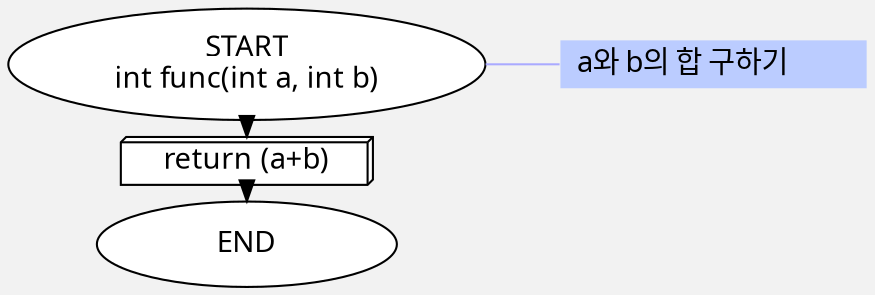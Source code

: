 digraph graph_name {
	
	ranksep=0.03;
    graph [compound=true, fontname = "Meiryo UI", style="invis" margin=0, nodesep  = 0.5];
	rank="same"
    node [fontname = "Meiryo UI"];
    edge [fontname = "Meiryo UI"];
    bgcolor = "#F2F2F2";
	

	1 [label= "START
int func(int a, int b)"shape= box, shape = ellipse  ,style= "solid,filled" fillcolor= "#FFFFFF",color="#000000", width= 3.18571428571429,height= 0.571428571428571];
	2 [label= "return (a+b)"shape= box, shape = box3d ,style= "solid,filled" fillcolor= "#FFFFFF",color="#000000", width= 1.68571428571429,height= 0.285714285714286];
	3 [label= "END"shape= box, shape = ellipse  ,style= "solid,filled" fillcolor= "#FFFFFF",color="#000000", width= 2,height= 0.571428571428571];
	13 [label= "a와 b의 합 구하기\l"shape= box, shape = none ,style= "solid,filled" fillcolor= "#BBCCFF",color="#000000", width= 2.03714285714286,height= 0.214285714285714];

 1 -> 2 [ label = "",arrowhead  = normal,color = "#000000"];
 2 -> 3 [ label = "",arrowhead  = normal,color = "#000000"];
{rank=same; 1 -> 13 [ label = "",arrowhead  = none,color = "#AAAAFF"];}
}
